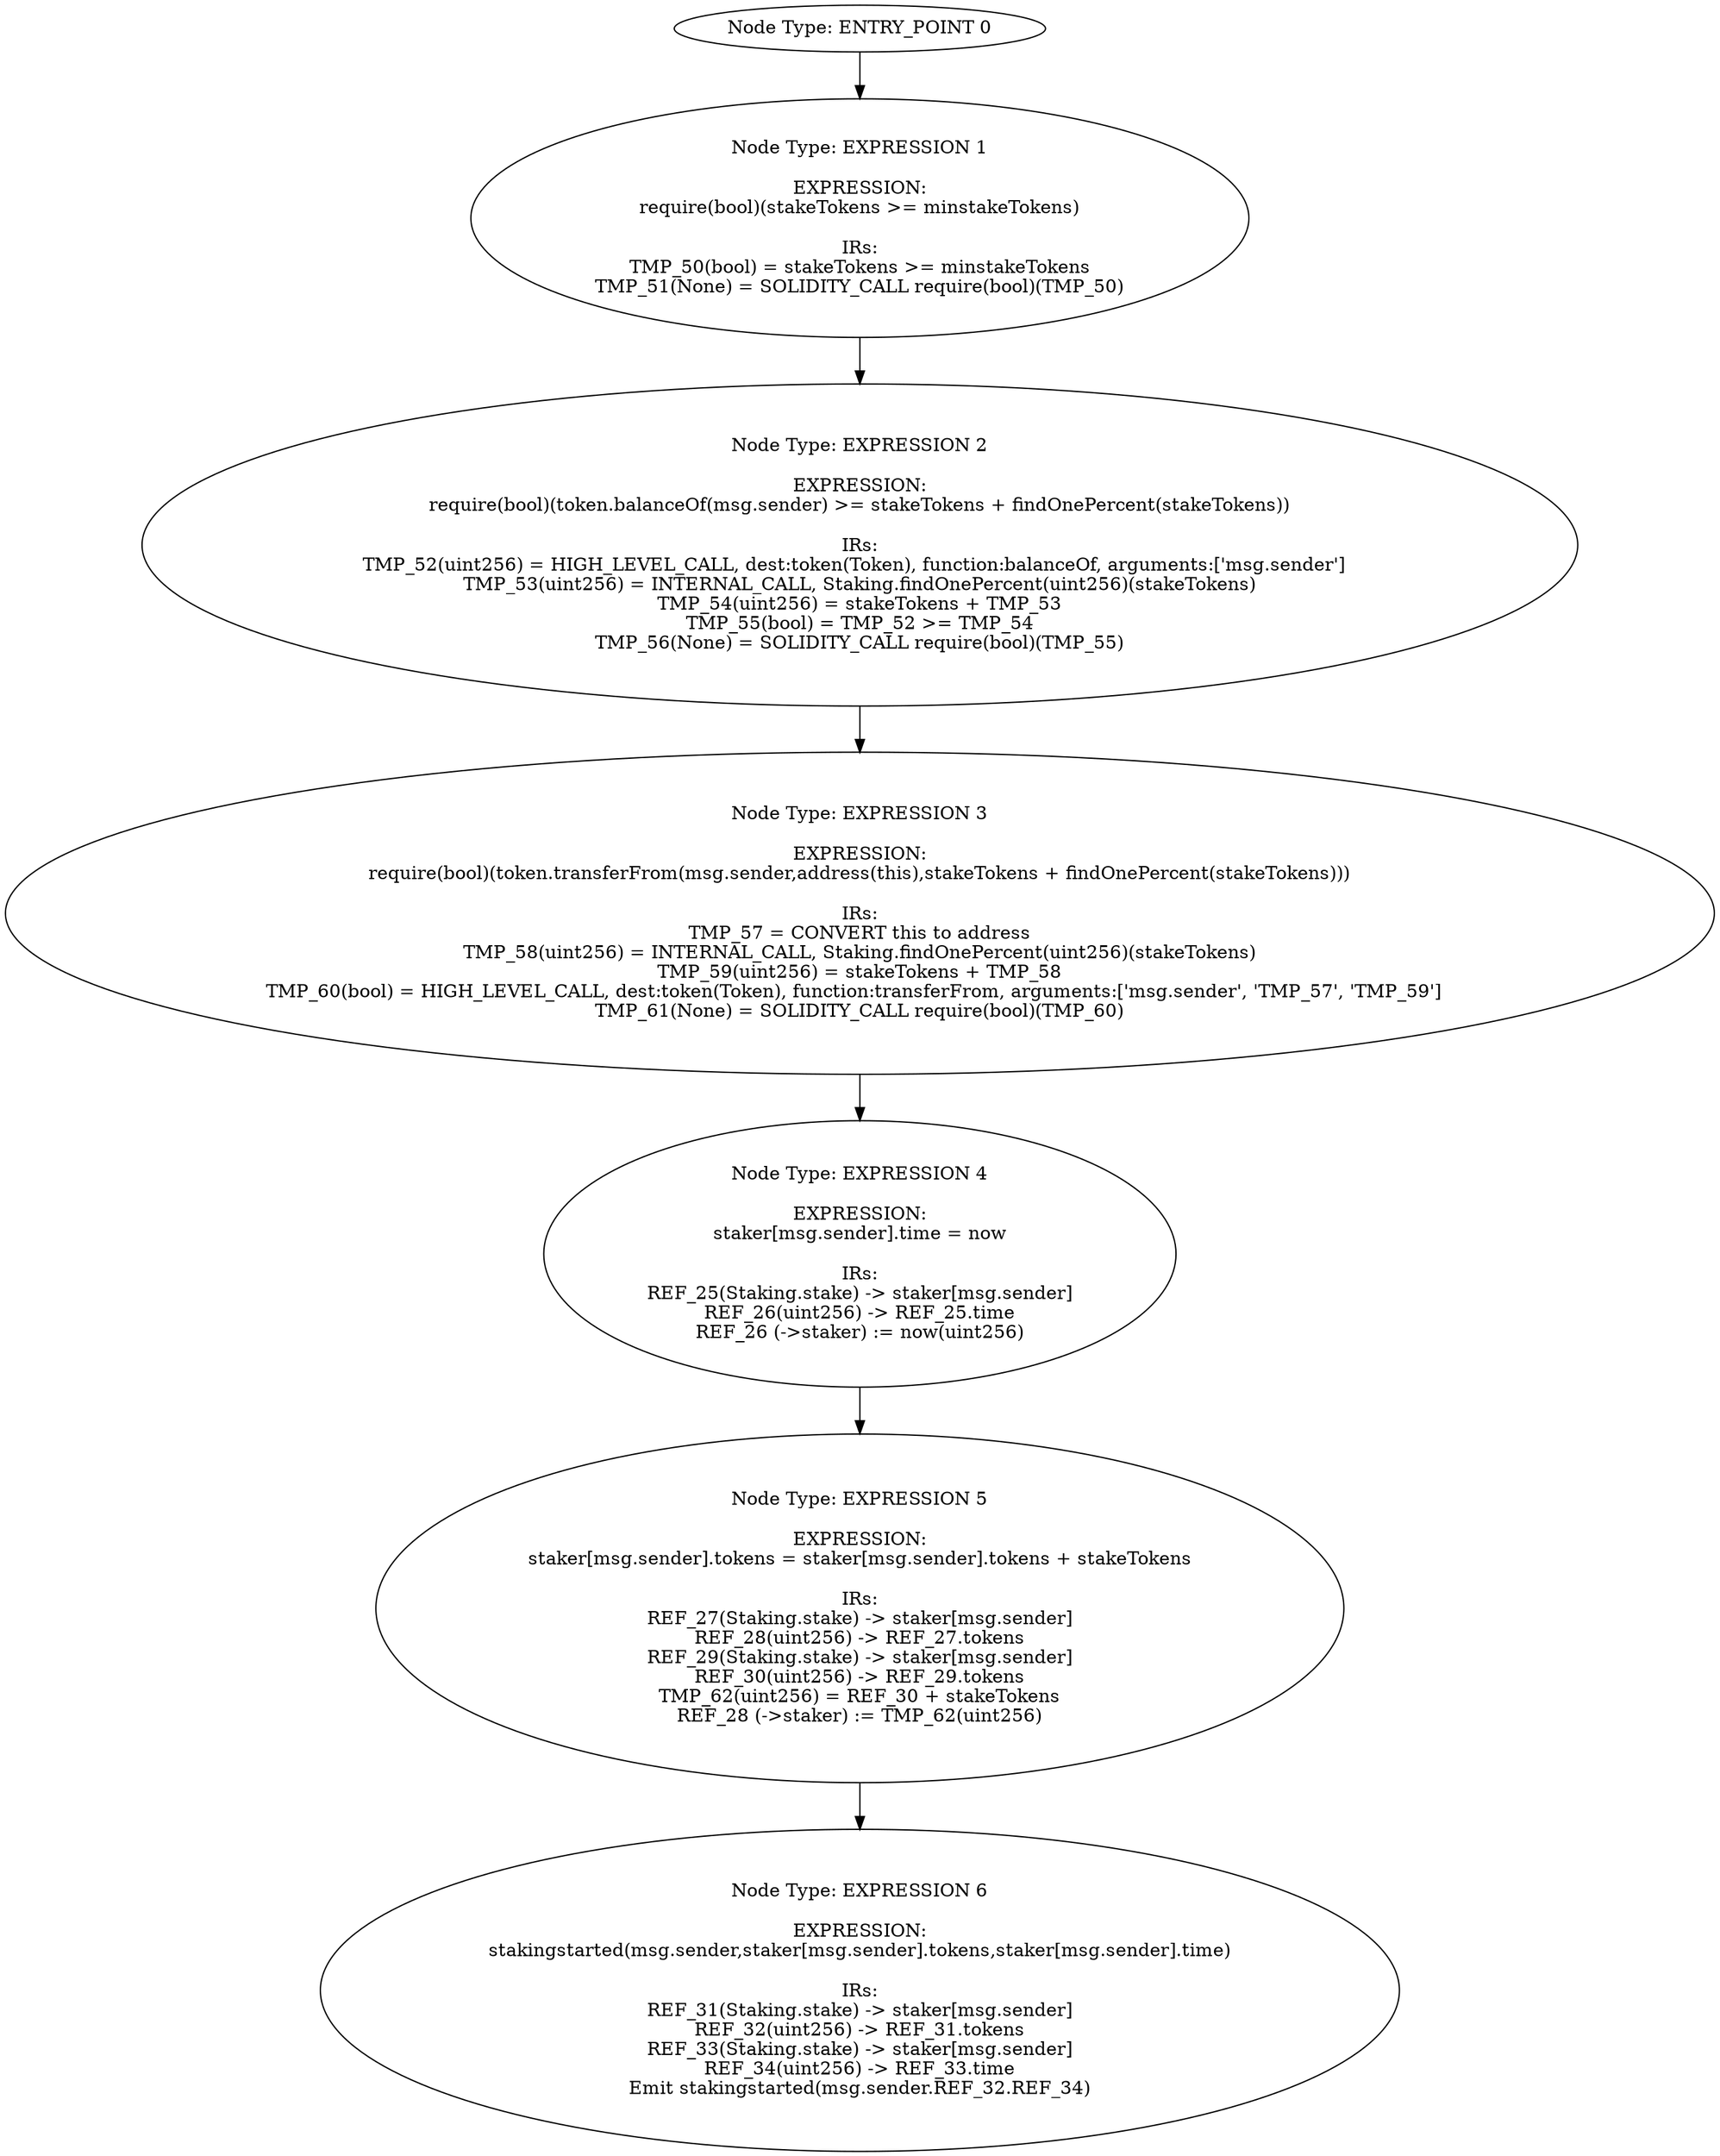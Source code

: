 digraph{
0[label="Node Type: ENTRY_POINT 0
"];
0->1;
1[label="Node Type: EXPRESSION 1

EXPRESSION:
require(bool)(stakeTokens >= minstakeTokens)

IRs:
TMP_50(bool) = stakeTokens >= minstakeTokens
TMP_51(None) = SOLIDITY_CALL require(bool)(TMP_50)"];
1->2;
2[label="Node Type: EXPRESSION 2

EXPRESSION:
require(bool)(token.balanceOf(msg.sender) >= stakeTokens + findOnePercent(stakeTokens))

IRs:
TMP_52(uint256) = HIGH_LEVEL_CALL, dest:token(Token), function:balanceOf, arguments:['msg.sender']  
TMP_53(uint256) = INTERNAL_CALL, Staking.findOnePercent(uint256)(stakeTokens)
TMP_54(uint256) = stakeTokens + TMP_53
TMP_55(bool) = TMP_52 >= TMP_54
TMP_56(None) = SOLIDITY_CALL require(bool)(TMP_55)"];
2->3;
3[label="Node Type: EXPRESSION 3

EXPRESSION:
require(bool)(token.transferFrom(msg.sender,address(this),stakeTokens + findOnePercent(stakeTokens)))

IRs:
TMP_57 = CONVERT this to address
TMP_58(uint256) = INTERNAL_CALL, Staking.findOnePercent(uint256)(stakeTokens)
TMP_59(uint256) = stakeTokens + TMP_58
TMP_60(bool) = HIGH_LEVEL_CALL, dest:token(Token), function:transferFrom, arguments:['msg.sender', 'TMP_57', 'TMP_59']  
TMP_61(None) = SOLIDITY_CALL require(bool)(TMP_60)"];
3->4;
4[label="Node Type: EXPRESSION 4

EXPRESSION:
staker[msg.sender].time = now

IRs:
REF_25(Staking.stake) -> staker[msg.sender]
REF_26(uint256) -> REF_25.time
REF_26 (->staker) := now(uint256)"];
4->5;
5[label="Node Type: EXPRESSION 5

EXPRESSION:
staker[msg.sender].tokens = staker[msg.sender].tokens + stakeTokens

IRs:
REF_27(Staking.stake) -> staker[msg.sender]
REF_28(uint256) -> REF_27.tokens
REF_29(Staking.stake) -> staker[msg.sender]
REF_30(uint256) -> REF_29.tokens
TMP_62(uint256) = REF_30 + stakeTokens
REF_28 (->staker) := TMP_62(uint256)"];
5->6;
6[label="Node Type: EXPRESSION 6

EXPRESSION:
stakingstarted(msg.sender,staker[msg.sender].tokens,staker[msg.sender].time)

IRs:
REF_31(Staking.stake) -> staker[msg.sender]
REF_32(uint256) -> REF_31.tokens
REF_33(Staking.stake) -> staker[msg.sender]
REF_34(uint256) -> REF_33.time
Emit stakingstarted(msg.sender.REF_32.REF_34)"];
}
